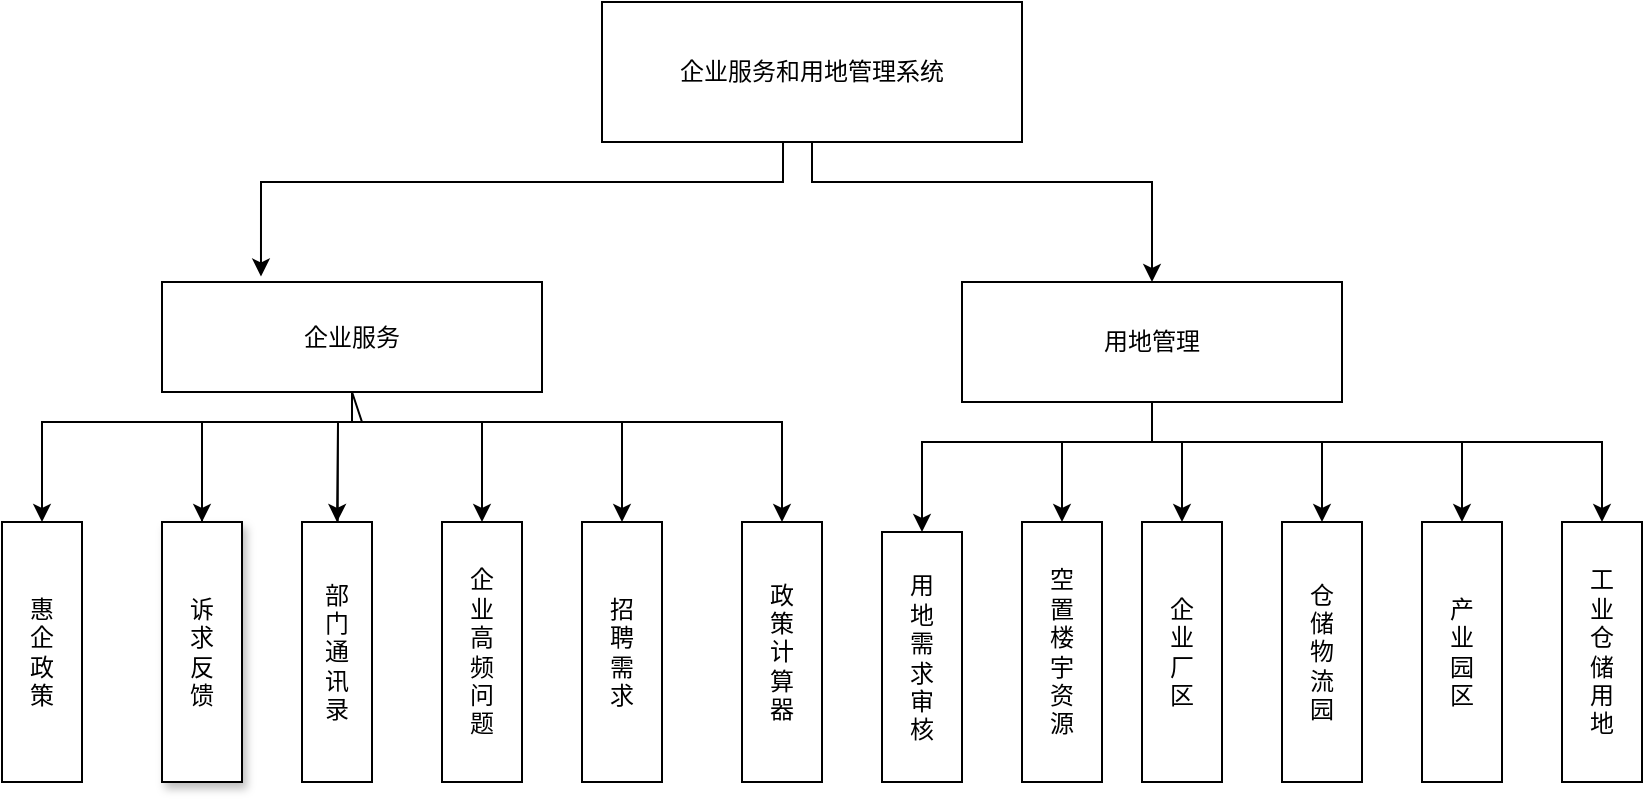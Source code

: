 <mxfile version="21.6.5" type="github">
  <diagram id="yPxyJZ8AM_hMuL3Unpa9" name="gitflow">
    <mxGraphModel dx="2122" dy="645" grid="1" gridSize="10" guides="1" tooltips="1" connect="1" arrows="1" fold="1" page="1" pageScale="1" pageWidth="850" pageHeight="1100" math="0" shadow="0">
      <root>
        <mxCell id="0" />
        <mxCell id="1" parent="0" />
        <mxCell id="-1rv3TIIv5tx4FcNOP9I-185" style="edgeStyle=orthogonalEdgeStyle;rounded=0;orthogonalLoop=1;jettySize=auto;html=1;entryX=0.442;entryY=-0.05;entryDx=0;entryDy=0;entryPerimeter=0;" edge="1" parent="1">
          <mxGeometry relative="1" as="geometry">
            <mxPoint x="-429.49" y="110" as="sourcePoint" />
            <mxPoint x="-690.51" y="177.25" as="targetPoint" />
            <Array as="points">
              <mxPoint x="-429" y="130" />
              <mxPoint x="-690" y="130" />
            </Array>
          </mxGeometry>
        </mxCell>
        <mxCell id="-1rv3TIIv5tx4FcNOP9I-186" style="edgeStyle=none;rounded=0;orthogonalLoop=1;jettySize=auto;html=1;entryX=0.5;entryY=0;entryDx=0;entryDy=0;" edge="1" parent="1" source="-1rv3TIIv5tx4FcNOP9I-179" target="-1rv3TIIv5tx4FcNOP9I-183">
          <mxGeometry relative="1" as="geometry">
            <Array as="points">
              <mxPoint x="-415" y="130" />
              <mxPoint x="-245" y="130" />
            </Array>
          </mxGeometry>
        </mxCell>
        <mxCell id="-1rv3TIIv5tx4FcNOP9I-179" value="企业服务和用地管理系统" style="rounded=0;whiteSpace=wrap;html=1;" vertex="1" parent="1">
          <mxGeometry x="-520" y="40" width="210" height="70" as="geometry" />
        </mxCell>
        <mxCell id="-1rv3TIIv5tx4FcNOP9I-210" style="edgeStyle=none;rounded=0;orthogonalLoop=1;jettySize=auto;html=1;exitX=0.5;exitY=1;exitDx=0;exitDy=0;entryX=0.5;entryY=0;entryDx=0;entryDy=0;" edge="1" parent="1" source="-1rv3TIIv5tx4FcNOP9I-180" target="-1rv3TIIv5tx4FcNOP9I-206">
          <mxGeometry relative="1" as="geometry">
            <Array as="points">
              <mxPoint x="-640" y="250" />
              <mxPoint x="-585" y="250" />
              <mxPoint x="-560" y="250" />
              <mxPoint x="-510" y="250" />
              <mxPoint x="-430" y="250" />
            </Array>
          </mxGeometry>
        </mxCell>
        <mxCell id="-1rv3TIIv5tx4FcNOP9I-217" style="edgeStyle=none;rounded=0;orthogonalLoop=1;jettySize=auto;html=1;exitX=0.5;exitY=1;exitDx=0;exitDy=0;entryX=0.5;entryY=0;entryDx=0;entryDy=0;" edge="1" parent="1" source="-1rv3TIIv5tx4FcNOP9I-180" target="-1rv3TIIv5tx4FcNOP9I-192">
          <mxGeometry relative="1" as="geometry">
            <Array as="points">
              <mxPoint x="-645" y="250" />
              <mxPoint x="-580" y="250" />
              <mxPoint x="-800" y="250" />
            </Array>
          </mxGeometry>
        </mxCell>
        <mxCell id="-1rv3TIIv5tx4FcNOP9I-180" value="企业服务" style="rounded=0;whiteSpace=wrap;html=1;" vertex="1" parent="1">
          <mxGeometry x="-740" y="180" width="190" height="55" as="geometry" />
        </mxCell>
        <mxCell id="-1rv3TIIv5tx4FcNOP9I-241" value="" style="edgeStyle=none;rounded=0;orthogonalLoop=1;jettySize=auto;html=1;entryX=0.5;entryY=0;entryDx=0;entryDy=0;exitX=0.5;exitY=1;exitDx=0;exitDy=0;" edge="1" parent="1" source="-1rv3TIIv5tx4FcNOP9I-183" target="-1rv3TIIv5tx4FcNOP9I-238">
          <mxGeometry relative="1" as="geometry">
            <Array as="points">
              <mxPoint x="-245" y="260" />
              <mxPoint x="-20" y="260" />
            </Array>
          </mxGeometry>
        </mxCell>
        <mxCell id="-1rv3TIIv5tx4FcNOP9I-183" value="用地管理" style="whiteSpace=wrap;html=1;" vertex="1" parent="1">
          <mxGeometry x="-340" y="180" width="190" height="60" as="geometry" />
        </mxCell>
        <mxCell id="-1rv3TIIv5tx4FcNOP9I-192" value="惠&lt;br&gt;企&lt;br&gt;政&lt;br&gt;策" style="rounded=0;whiteSpace=wrap;html=1;" vertex="1" parent="1">
          <mxGeometry x="-820" y="300" width="40" height="130" as="geometry" />
        </mxCell>
        <mxCell id="-1rv3TIIv5tx4FcNOP9I-226" value="" style="edgeStyle=none;rounded=0;orthogonalLoop=1;jettySize=auto;html=1;entryX=0.5;entryY=0;entryDx=0;entryDy=0;" edge="1" parent="1" source="-1rv3TIIv5tx4FcNOP9I-196" target="-1rv3TIIv5tx4FcNOP9I-196">
          <mxGeometry relative="1" as="geometry">
            <mxPoint x="-690" y="490" as="targetPoint" />
            <Array as="points">
              <mxPoint x="-720" y="250" />
            </Array>
          </mxGeometry>
        </mxCell>
        <mxCell id="-1rv3TIIv5tx4FcNOP9I-196" value="诉&lt;br&gt;求&lt;br&gt;反&lt;br&gt;馈" style="rounded=0;whiteSpace=wrap;html=1;shadow=1;" vertex="1" parent="1">
          <mxGeometry x="-740" y="300" width="40" height="130" as="geometry" />
        </mxCell>
        <mxCell id="-1rv3TIIv5tx4FcNOP9I-229" style="edgeStyle=none;rounded=0;orthogonalLoop=1;jettySize=auto;html=1;exitX=0.5;exitY=1;exitDx=0;exitDy=0;entryX=0.5;entryY=0;entryDx=0;entryDy=0;" edge="1" parent="1" source="-1rv3TIIv5tx4FcNOP9I-202" target="-1rv3TIIv5tx4FcNOP9I-202">
          <mxGeometry relative="1" as="geometry">
            <mxPoint x="-622" y="480" as="targetPoint" />
            <Array as="points">
              <mxPoint x="-652" y="250" />
            </Array>
          </mxGeometry>
        </mxCell>
        <mxCell id="-1rv3TIIv5tx4FcNOP9I-202" value="部&lt;br&gt;门&lt;br&gt;通&lt;br&gt;讯&lt;br&gt;录&lt;br&gt;" style="rounded=0;whiteSpace=wrap;html=1;" vertex="1" parent="1">
          <mxGeometry x="-670" y="300" width="35" height="130" as="geometry" />
        </mxCell>
        <mxCell id="-1rv3TIIv5tx4FcNOP9I-214" style="edgeStyle=none;rounded=0;orthogonalLoop=1;jettySize=auto;html=1;" edge="1" parent="1">
          <mxGeometry relative="1" as="geometry">
            <mxPoint x="-560" y="250" as="targetPoint" />
            <mxPoint x="-560" y="250" as="sourcePoint" />
          </mxGeometry>
        </mxCell>
        <mxCell id="-1rv3TIIv5tx4FcNOP9I-216" style="edgeStyle=none;rounded=0;orthogonalLoop=1;jettySize=auto;html=1;entryX=0.5;entryY=0;entryDx=0;entryDy=0;" edge="1" parent="1" target="-1rv3TIIv5tx4FcNOP9I-204">
          <mxGeometry relative="1" as="geometry">
            <mxPoint x="-560" y="470" as="targetPoint" />
            <mxPoint x="-580" y="250" as="sourcePoint" />
            <Array as="points">
              <mxPoint x="-580" y="280" />
            </Array>
          </mxGeometry>
        </mxCell>
        <mxCell id="-1rv3TIIv5tx4FcNOP9I-204" value="企&lt;br&gt;业&lt;br&gt;高&lt;br&gt;频&lt;br&gt;问&lt;br&gt;题" style="rounded=0;whiteSpace=wrap;html=1;" vertex="1" parent="1">
          <mxGeometry x="-600" y="300" width="40" height="130" as="geometry" />
        </mxCell>
        <mxCell id="-1rv3TIIv5tx4FcNOP9I-232" style="edgeStyle=none;rounded=0;orthogonalLoop=1;jettySize=auto;html=1;entryX=0.5;entryY=0;entryDx=0;entryDy=0;" edge="1" parent="1" target="-1rv3TIIv5tx4FcNOP9I-205">
          <mxGeometry relative="1" as="geometry">
            <mxPoint x="-510" y="490" as="targetPoint" />
            <mxPoint x="-510" y="250" as="sourcePoint" />
          </mxGeometry>
        </mxCell>
        <mxCell id="-1rv3TIIv5tx4FcNOP9I-205" value="招&lt;br&gt;聘&lt;br&gt;需&lt;br&gt;求" style="rounded=0;whiteSpace=wrap;html=1;" vertex="1" parent="1">
          <mxGeometry x="-530" y="300" width="40" height="130" as="geometry" />
        </mxCell>
        <mxCell id="-1rv3TIIv5tx4FcNOP9I-206" value="政&lt;br&gt;策&lt;br&gt;计&lt;br&gt;算&lt;br&gt;器" style="rounded=0;whiteSpace=wrap;html=1;" vertex="1" parent="1">
          <mxGeometry x="-450" y="300" width="40" height="130" as="geometry" />
        </mxCell>
        <mxCell id="-1rv3TIIv5tx4FcNOP9I-215" style="edgeStyle=none;rounded=0;orthogonalLoop=1;jettySize=auto;html=1;exitX=0.5;exitY=0;exitDx=0;exitDy=0;" edge="1" parent="1" source="-1rv3TIIv5tx4FcNOP9I-204" target="-1rv3TIIv5tx4FcNOP9I-204">
          <mxGeometry relative="1" as="geometry" />
        </mxCell>
        <mxCell id="-1rv3TIIv5tx4FcNOP9I-227" style="edgeStyle=none;rounded=0;orthogonalLoop=1;jettySize=auto;html=1;exitX=0.5;exitY=1;exitDx=0;exitDy=0;" edge="1" parent="1" source="-1rv3TIIv5tx4FcNOP9I-202" target="-1rv3TIIv5tx4FcNOP9I-202">
          <mxGeometry relative="1" as="geometry" />
        </mxCell>
        <mxCell id="-1rv3TIIv5tx4FcNOP9I-228" style="edgeStyle=none;rounded=0;orthogonalLoop=1;jettySize=auto;html=1;exitX=0.5;exitY=1;exitDx=0;exitDy=0;" edge="1" parent="1" source="-1rv3TIIv5tx4FcNOP9I-202" target="-1rv3TIIv5tx4FcNOP9I-202">
          <mxGeometry relative="1" as="geometry" />
        </mxCell>
        <mxCell id="-1rv3TIIv5tx4FcNOP9I-244" style="edgeStyle=none;rounded=0;orthogonalLoop=1;jettySize=auto;html=1;entryX=0.5;entryY=0;entryDx=0;entryDy=0;" edge="1" parent="1" target="-1rv3TIIv5tx4FcNOP9I-231">
          <mxGeometry relative="1" as="geometry">
            <mxPoint x="-290" y="510" as="targetPoint" />
            <mxPoint x="-290" y="260" as="sourcePoint" />
          </mxGeometry>
        </mxCell>
        <mxCell id="-1rv3TIIv5tx4FcNOP9I-231" value="空&lt;br&gt;置&lt;br&gt;楼&lt;br&gt;宇&lt;br&gt;资&lt;br&gt;源" style="rounded=0;whiteSpace=wrap;html=1;" vertex="1" parent="1">
          <mxGeometry x="-310" y="300" width="40" height="130" as="geometry" />
        </mxCell>
        <mxCell id="-1rv3TIIv5tx4FcNOP9I-245" style="edgeStyle=none;rounded=0;orthogonalLoop=1;jettySize=auto;html=1;entryX=0.5;entryY=0;entryDx=0;entryDy=0;" edge="1" parent="1" target="-1rv3TIIv5tx4FcNOP9I-234">
          <mxGeometry relative="1" as="geometry">
            <mxPoint x="-240" y="530" as="targetPoint" />
            <mxPoint x="-230" y="260" as="sourcePoint" />
          </mxGeometry>
        </mxCell>
        <mxCell id="-1rv3TIIv5tx4FcNOP9I-234" value="企&lt;br&gt;业&lt;br&gt;厂&lt;br&gt;区" style="rounded=0;whiteSpace=wrap;html=1;" vertex="1" parent="1">
          <mxGeometry x="-250" y="300" width="40" height="130" as="geometry" />
        </mxCell>
        <mxCell id="-1rv3TIIv5tx4FcNOP9I-246" style="edgeStyle=none;rounded=0;orthogonalLoop=1;jettySize=auto;html=1;entryX=0.5;entryY=0;entryDx=0;entryDy=0;" edge="1" parent="1" target="-1rv3TIIv5tx4FcNOP9I-235">
          <mxGeometry relative="1" as="geometry">
            <mxPoint x="-160" y="510" as="targetPoint" />
            <mxPoint x="-160" y="260" as="sourcePoint" />
          </mxGeometry>
        </mxCell>
        <mxCell id="-1rv3TIIv5tx4FcNOP9I-235" value="仓&lt;br&gt;储&lt;br&gt;物&lt;br&gt;流&lt;br&gt;园" style="rounded=0;whiteSpace=wrap;html=1;" vertex="1" parent="1">
          <mxGeometry x="-180" y="300" width="40" height="130" as="geometry" />
        </mxCell>
        <mxCell id="-1rv3TIIv5tx4FcNOP9I-242" style="edgeStyle=none;rounded=0;orthogonalLoop=1;jettySize=auto;html=1;entryX=0.5;entryY=0;entryDx=0;entryDy=0;" edge="1" parent="1" target="-1rv3TIIv5tx4FcNOP9I-236">
          <mxGeometry relative="1" as="geometry">
            <mxPoint x="-90" y="510" as="targetPoint" />
            <mxPoint x="-90" y="260" as="sourcePoint" />
          </mxGeometry>
        </mxCell>
        <mxCell id="-1rv3TIIv5tx4FcNOP9I-236" value="产&lt;br&gt;业&lt;br&gt;园&lt;br&gt;区" style="rounded=0;whiteSpace=wrap;html=1;" vertex="1" parent="1">
          <mxGeometry x="-110" y="300" width="40" height="130" as="geometry" />
        </mxCell>
        <mxCell id="-1rv3TIIv5tx4FcNOP9I-243" style="edgeStyle=none;rounded=0;orthogonalLoop=1;jettySize=auto;html=1;exitX=0.5;exitY=1;exitDx=0;exitDy=0;entryX=0.5;entryY=0;entryDx=0;entryDy=0;" edge="1" parent="1" source="-1rv3TIIv5tx4FcNOP9I-183" target="-1rv3TIIv5tx4FcNOP9I-237">
          <mxGeometry relative="1" as="geometry">
            <mxPoint x="-360" y="540" as="targetPoint" />
            <Array as="points">
              <mxPoint x="-245" y="260" />
              <mxPoint x="-360" y="260" />
            </Array>
          </mxGeometry>
        </mxCell>
        <mxCell id="-1rv3TIIv5tx4FcNOP9I-237" value="用&lt;br&gt;地&lt;br&gt;需&lt;br&gt;求&lt;br&gt;审&lt;br&gt;核" style="rounded=0;whiteSpace=wrap;html=1;" vertex="1" parent="1">
          <mxGeometry x="-380" y="305" width="40" height="125" as="geometry" />
        </mxCell>
        <mxCell id="-1rv3TIIv5tx4FcNOP9I-238" value="工&lt;br&gt;业&lt;br&gt;仓&lt;br&gt;储&lt;br&gt;用&lt;br&gt;地" style="rounded=0;whiteSpace=wrap;html=1;" vertex="1" parent="1">
          <mxGeometry x="-40" y="300" width="40" height="130" as="geometry" />
        </mxCell>
        <mxCell id="-1rv3TIIv5tx4FcNOP9I-240" style="edgeStyle=none;rounded=0;orthogonalLoop=1;jettySize=auto;html=1;exitX=1;exitY=0.5;exitDx=0;exitDy=0;" edge="1" parent="1" source="-1rv3TIIv5tx4FcNOP9I-237" target="-1rv3TIIv5tx4FcNOP9I-237">
          <mxGeometry relative="1" as="geometry" />
        </mxCell>
      </root>
    </mxGraphModel>
  </diagram>
</mxfile>
